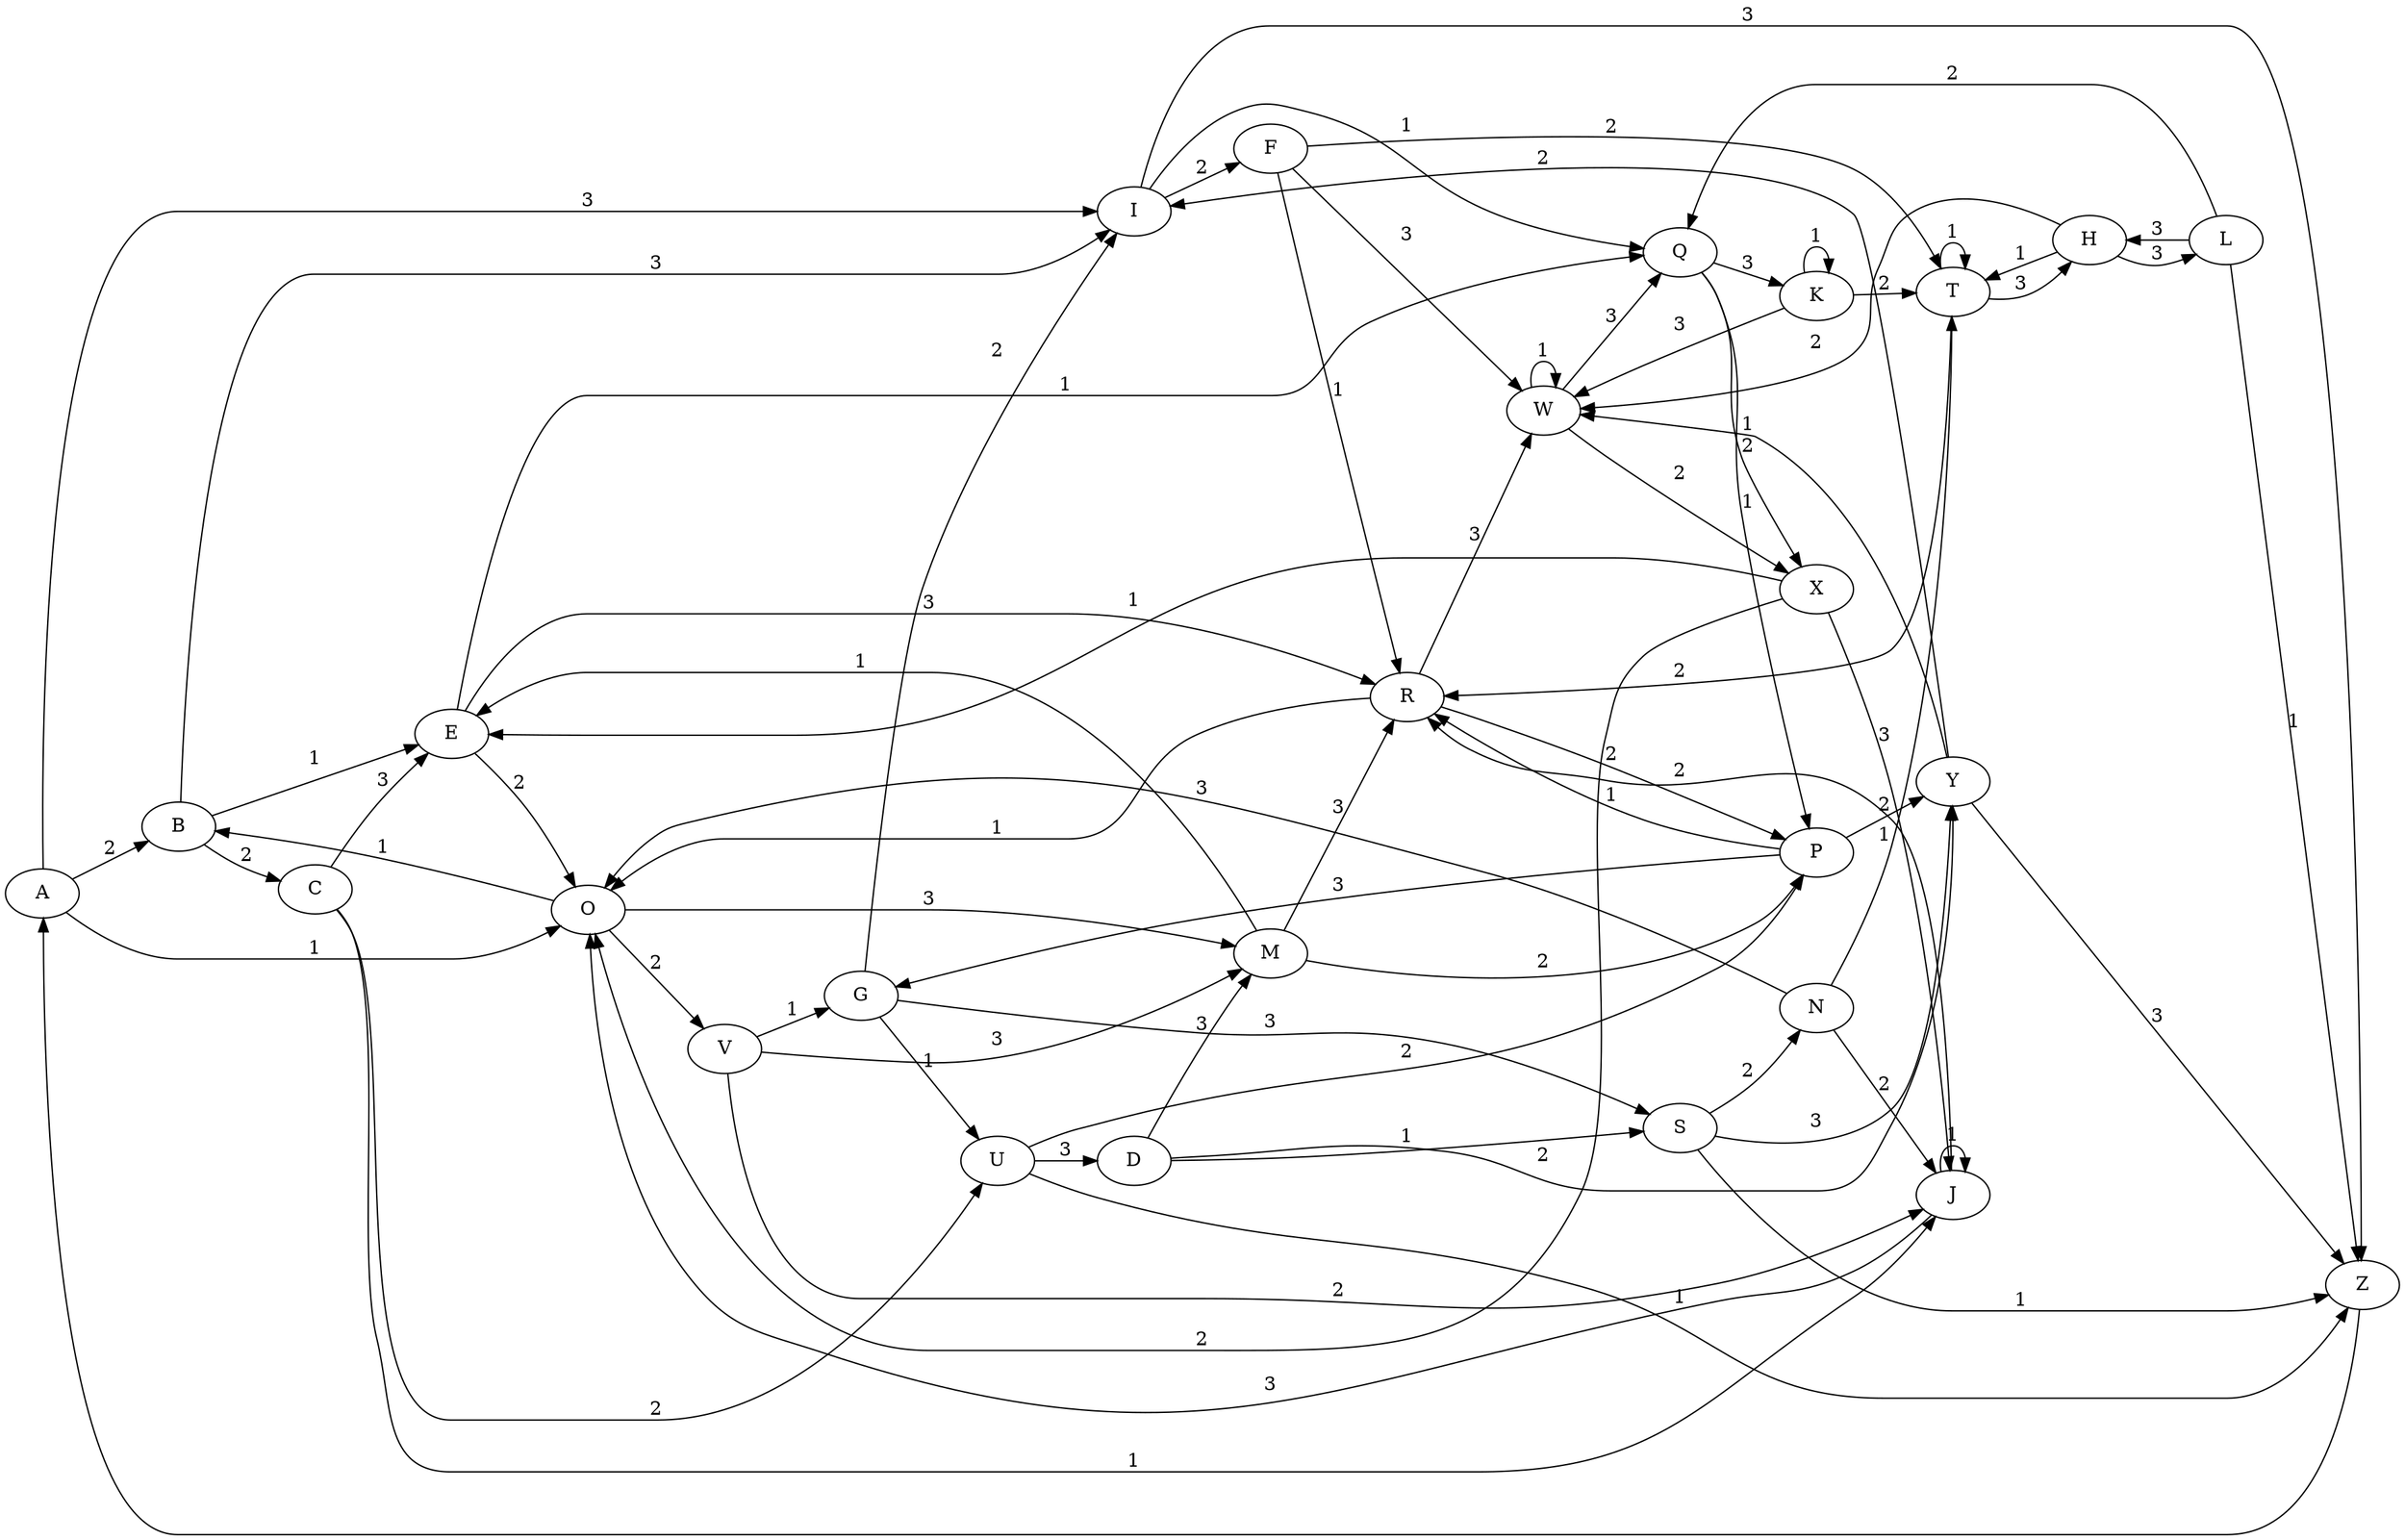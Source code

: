 digraph {
	rankdir=LR
	A
	B
	C
	D
	E
	F
	G
	H
	I
	J
	K
	L
	M
	N
	O
	P
	Q
	R
	S
	T
	U
	V
	W
	X
	Y
	Z
	A -> B [label=2]
	A -> I [label=3]
	A -> O [label=1]
	B -> E [label=1]
	B -> I [label=3]
	B -> C [label=2]
	C -> J [label=1]
	C -> E [label=3]
	C -> U [label=2]
	D -> Y [label=2]
	D -> M [label=3]
	D -> S [label=1]
	E -> R [label=3]
	E -> Q [label=1]
	E -> O [label=2]
	F -> R [label=1]
	F -> T [label=2]
	F -> W [label=3]
	G -> I [label=2]
	G -> U [label=1]
	G -> S [label=3]
	H -> W [label=2]
	H -> T [label=1]
	H -> L [label=3]
	I -> Q [label=1]
	I -> Z [label=3]
	I -> F [label=2]
	J -> J [label=1]
	J -> O [label=3]
	J -> R [label=2]
	K -> W [label=3]
	K -> T [label=2]
	K -> K [label=1]
	L -> Z [label=1]
	L -> H [label=3]
	L -> Q [label=2]
	M -> R [label=3]
	M -> E [label=1]
	M -> P [label=2]
	N -> T [label=1]
	N -> O [label=3]
	N -> J [label=2]
	O -> V [label=2]
	O -> B [label=1]
	O -> M [label=3]
	P -> Y [label=2]
	P -> G [label=3]
	P -> R [label=1]
	Q -> P [label=1]
	Q -> K [label=3]
	Q -> X [label=2]
	R -> W [label=3]
	R -> P [label=2]
	R -> O [label=1]
	S -> Y [label=3]
	S -> Z [label=1]
	S -> N [label=2]
	T -> H [label=3]
	T -> T [label=1]
	T -> R [label=2]
	U -> D [label=3]
	U -> P [label=2]
	U -> Z [label=1]
	V -> M [label=3]
	V -> G [label=1]
	V -> J [label=2]
	W -> Q [label=3]
	W -> X [label=2]
	W -> W [label=1]
	X -> E [label=1]
	X -> J [label=3]
	X -> O [label=2]
	Y -> Z [label=3]
	Y -> W [label=1]
	Y -> I [label=2]
	Z -> A [label=""]
}
